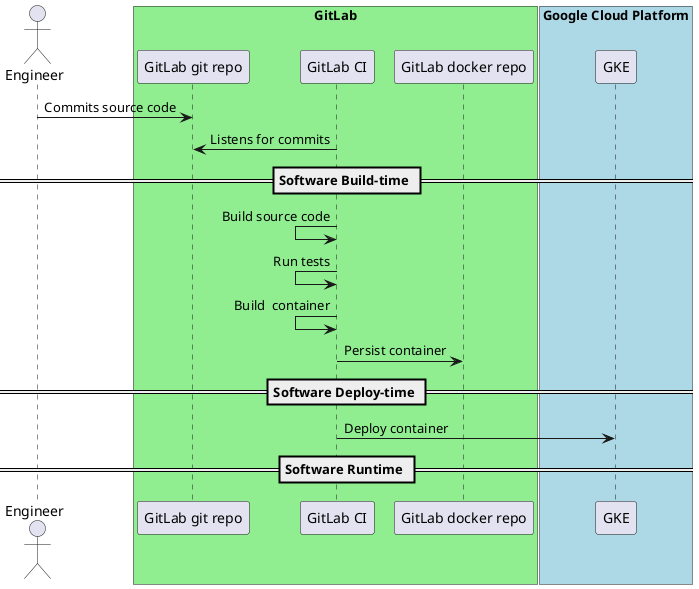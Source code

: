 @startuml

actor Engineer as user

box "GitLab" #LightGreen
    participant "GitLab git repo" as git
    participant "GitLab CI" as cicd
    participant "GitLab docker repo" as dckr
end box

box "Google Cloud Platform" #LightBlue
    participant "GKE" as clstr
end box


user -> git : Commits source code
git <- cicd : Listens for commits

== Software Build-time ==

cicd <- cicd : Build source code
cicd <- cicd : Run tests
cicd <- cicd : Build  container
cicd -> dckr : Persist container

== Software Deploy-time ==

cicd -> clstr : Deploy container

== Software Runtime == 

@enduml